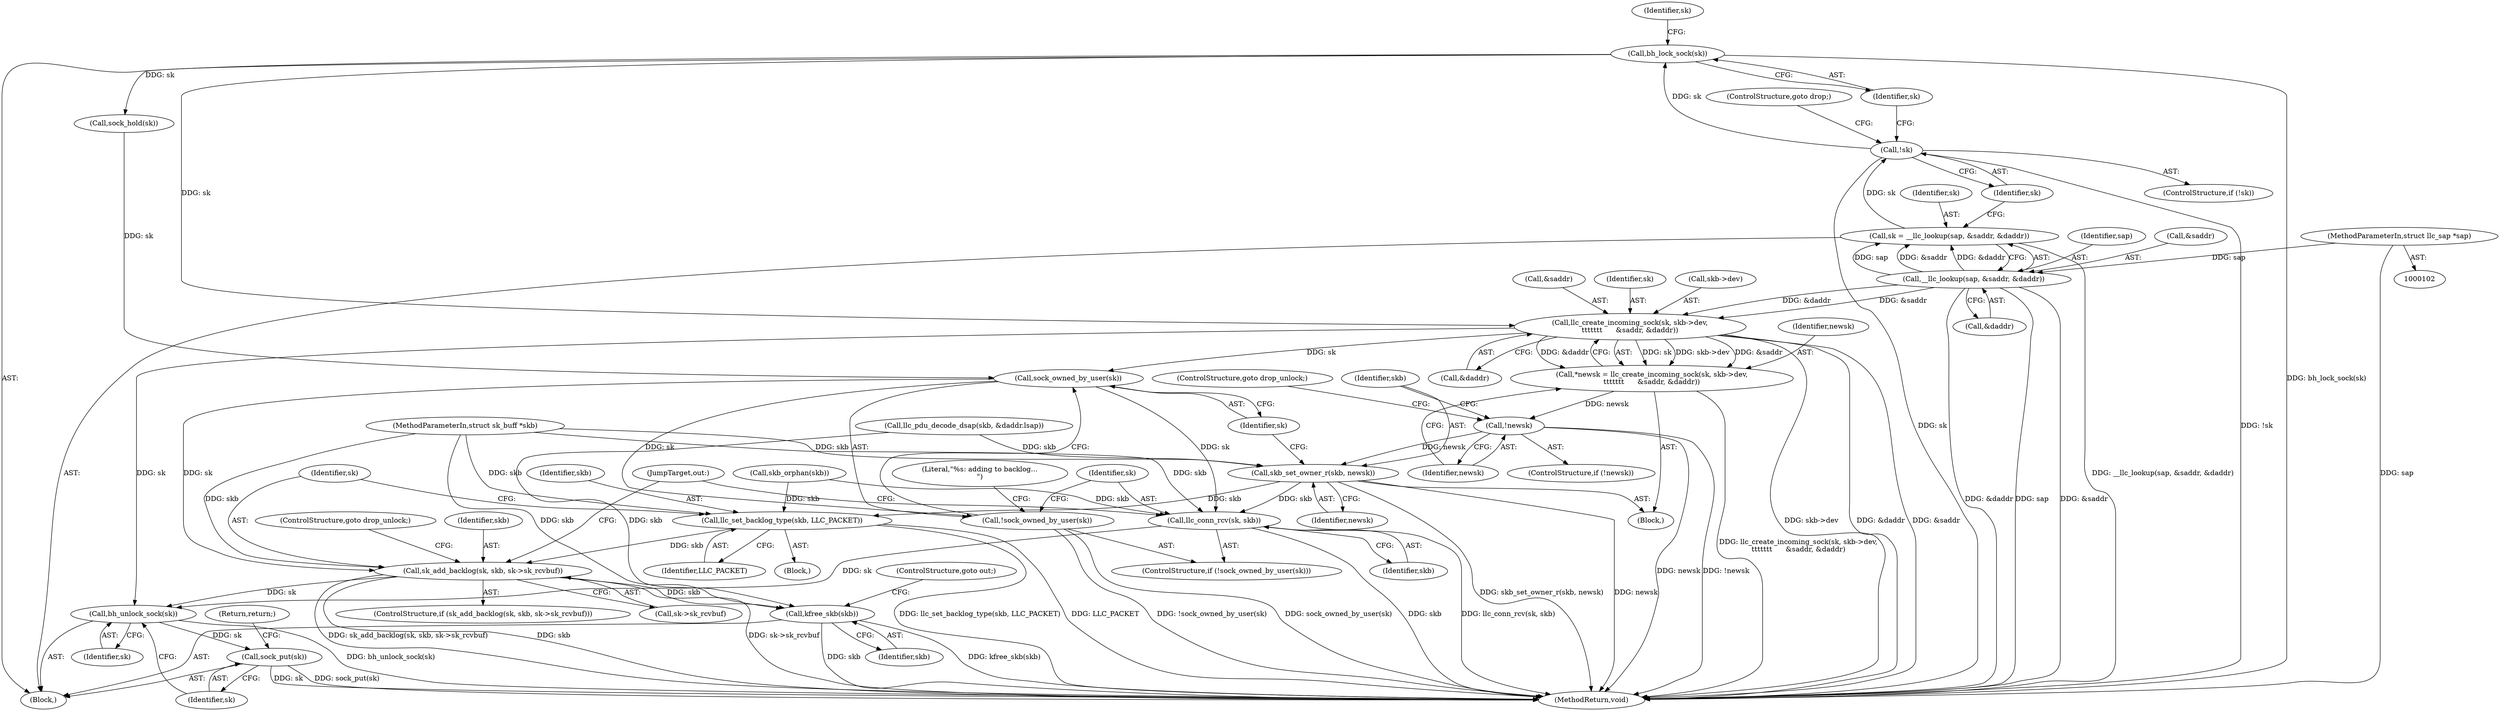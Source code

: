 digraph "0_linux_8b74d439e1697110c5e5c600643e823eb1dd0762@API" {
"1000156" [label="(Call,llc_create_incoming_sock(sk, skb->dev,\n\t\t\t\t\t\t\t      &saddr, &daddr))"];
"1000143" [label="(Call,bh_lock_sock(sk))"];
"1000140" [label="(Call,!sk)"];
"1000131" [label="(Call,sk = __llc_lookup(sap, &saddr, &daddr))"];
"1000133" [label="(Call,__llc_lookup(sap, &saddr, &daddr))"];
"1000103" [label="(MethodParameterIn,struct llc_sap *sap)"];
"1000154" [label="(Call,*newsk = llc_create_incoming_sock(sk, skb->dev,\n\t\t\t\t\t\t\t      &saddr, &daddr))"];
"1000166" [label="(Call,!newsk)"];
"1000169" [label="(Call,skb_set_owner_r(skb, newsk))"];
"1000192" [label="(Call,llc_conn_rcv(sk, skb))"];
"1000212" [label="(Call,bh_unlock_sock(sk))"];
"1000214" [label="(Call,sock_put(sk))"];
"1000200" [label="(Call,llc_set_backlog_type(skb, LLC_PACKET))"];
"1000204" [label="(Call,sk_add_backlog(sk, skb, sk->sk_rcvbuf))"];
"1000222" [label="(Call,kfree_skb(skb))"];
"1000190" [label="(Call,sock_owned_by_user(sk))"];
"1000189" [label="(Call,!sock_owned_by_user(sk))"];
"1000140" [label="(Call,!sk)"];
"1000131" [label="(Call,sk = __llc_lookup(sap, &saddr, &daddr))"];
"1000214" [label="(Call,sock_put(sk))"];
"1000198" [label="(Literal,\"%s: adding to backlog...\n\")"];
"1000155" [label="(Identifier,newsk)"];
"1000166" [label="(Call,!newsk)"];
"1000139" [label="(ControlStructure,if (!sk))"];
"1000163" [label="(Call,&daddr)"];
"1000143" [label="(Call,bh_lock_sock(sk))"];
"1000169" [label="(Call,skb_set_owner_r(skb, newsk))"];
"1000168" [label="(ControlStructure,goto drop_unlock;)"];
"1000149" [label="(Identifier,sk)"];
"1000206" [label="(Identifier,skb)"];
"1000204" [label="(Call,sk_add_backlog(sk, skb, sk->sk_rcvbuf))"];
"1000224" [label="(ControlStructure,goto out;)"];
"1000104" [label="(MethodParameterIn,struct sk_buff *skb)"];
"1000154" [label="(Call,*newsk = llc_create_incoming_sock(sk, skb->dev,\n\t\t\t\t\t\t\t      &saddr, &daddr))"];
"1000190" [label="(Call,sock_owned_by_user(sk))"];
"1000152" [label="(Block,)"];
"1000194" [label="(Identifier,skb)"];
"1000188" [label="(ControlStructure,if (!sock_owned_by_user(sk)))"];
"1000170" [label="(Identifier,skb)"];
"1000134" [label="(Identifier,sap)"];
"1000132" [label="(Identifier,sk)"];
"1000141" [label="(Identifier,sk)"];
"1000135" [label="(Call,&saddr)"];
"1000176" [label="(Call,sock_hold(sk))"];
"1000200" [label="(Call,llc_set_backlog_type(skb, LLC_PACKET))"];
"1000193" [label="(Identifier,sk)"];
"1000174" [label="(Call,skb_orphan(skb))"];
"1000205" [label="(Identifier,sk)"];
"1000203" [label="(ControlStructure,if (sk_add_backlog(sk, skb, sk->sk_rcvbuf)))"];
"1000137" [label="(Call,&daddr)"];
"1000189" [label="(Call,!sock_owned_by_user(sk))"];
"1000156" [label="(Call,llc_create_incoming_sock(sk, skb->dev,\n\t\t\t\t\t\t\t      &saddr, &daddr))"];
"1000216" [label="(Return,return;)"];
"1000223" [label="(Identifier,skb)"];
"1000161" [label="(Call,&saddr)"];
"1000202" [label="(Identifier,LLC_PACKET)"];
"1000125" [label="(Call,llc_pdu_decode_dsap(skb, &daddr.lsap))"];
"1000207" [label="(Call,sk->sk_rcvbuf)"];
"1000167" [label="(Identifier,newsk)"];
"1000196" [label="(Block,)"];
"1000212" [label="(Call,bh_unlock_sock(sk))"];
"1000201" [label="(Identifier,skb)"];
"1000157" [label="(Identifier,sk)"];
"1000211" [label="(JumpTarget,out:)"];
"1000222" [label="(Call,kfree_skb(skb))"];
"1000191" [label="(Identifier,sk)"];
"1000105" [label="(Block,)"];
"1000103" [label="(MethodParameterIn,struct llc_sap *sap)"];
"1000142" [label="(ControlStructure,goto drop;)"];
"1000213" [label="(Identifier,sk)"];
"1000225" [label="(MethodReturn,void)"];
"1000133" [label="(Call,__llc_lookup(sap, &saddr, &daddr))"];
"1000192" [label="(Call,llc_conn_rcv(sk, skb))"];
"1000171" [label="(Identifier,newsk)"];
"1000144" [label="(Identifier,sk)"];
"1000165" [label="(ControlStructure,if (!newsk))"];
"1000210" [label="(ControlStructure,goto drop_unlock;)"];
"1000215" [label="(Identifier,sk)"];
"1000158" [label="(Call,skb->dev)"];
"1000156" -> "1000154"  [label="AST: "];
"1000156" -> "1000163"  [label="CFG: "];
"1000157" -> "1000156"  [label="AST: "];
"1000158" -> "1000156"  [label="AST: "];
"1000161" -> "1000156"  [label="AST: "];
"1000163" -> "1000156"  [label="AST: "];
"1000154" -> "1000156"  [label="CFG: "];
"1000156" -> "1000225"  [label="DDG: skb->dev"];
"1000156" -> "1000225"  [label="DDG: &daddr"];
"1000156" -> "1000225"  [label="DDG: &saddr"];
"1000156" -> "1000154"  [label="DDG: sk"];
"1000156" -> "1000154"  [label="DDG: skb->dev"];
"1000156" -> "1000154"  [label="DDG: &saddr"];
"1000156" -> "1000154"  [label="DDG: &daddr"];
"1000143" -> "1000156"  [label="DDG: sk"];
"1000133" -> "1000156"  [label="DDG: &saddr"];
"1000133" -> "1000156"  [label="DDG: &daddr"];
"1000156" -> "1000190"  [label="DDG: sk"];
"1000156" -> "1000212"  [label="DDG: sk"];
"1000143" -> "1000105"  [label="AST: "];
"1000143" -> "1000144"  [label="CFG: "];
"1000144" -> "1000143"  [label="AST: "];
"1000149" -> "1000143"  [label="CFG: "];
"1000143" -> "1000225"  [label="DDG: bh_lock_sock(sk)"];
"1000140" -> "1000143"  [label="DDG: sk"];
"1000143" -> "1000176"  [label="DDG: sk"];
"1000140" -> "1000139"  [label="AST: "];
"1000140" -> "1000141"  [label="CFG: "];
"1000141" -> "1000140"  [label="AST: "];
"1000142" -> "1000140"  [label="CFG: "];
"1000144" -> "1000140"  [label="CFG: "];
"1000140" -> "1000225"  [label="DDG: sk"];
"1000140" -> "1000225"  [label="DDG: !sk"];
"1000131" -> "1000140"  [label="DDG: sk"];
"1000131" -> "1000105"  [label="AST: "];
"1000131" -> "1000133"  [label="CFG: "];
"1000132" -> "1000131"  [label="AST: "];
"1000133" -> "1000131"  [label="AST: "];
"1000141" -> "1000131"  [label="CFG: "];
"1000131" -> "1000225"  [label="DDG: __llc_lookup(sap, &saddr, &daddr)"];
"1000133" -> "1000131"  [label="DDG: sap"];
"1000133" -> "1000131"  [label="DDG: &saddr"];
"1000133" -> "1000131"  [label="DDG: &daddr"];
"1000133" -> "1000137"  [label="CFG: "];
"1000134" -> "1000133"  [label="AST: "];
"1000135" -> "1000133"  [label="AST: "];
"1000137" -> "1000133"  [label="AST: "];
"1000133" -> "1000225"  [label="DDG: sap"];
"1000133" -> "1000225"  [label="DDG: &saddr"];
"1000133" -> "1000225"  [label="DDG: &daddr"];
"1000103" -> "1000133"  [label="DDG: sap"];
"1000103" -> "1000102"  [label="AST: "];
"1000103" -> "1000225"  [label="DDG: sap"];
"1000154" -> "1000152"  [label="AST: "];
"1000155" -> "1000154"  [label="AST: "];
"1000167" -> "1000154"  [label="CFG: "];
"1000154" -> "1000225"  [label="DDG: llc_create_incoming_sock(sk, skb->dev,\n\t\t\t\t\t\t\t      &saddr, &daddr)"];
"1000154" -> "1000166"  [label="DDG: newsk"];
"1000166" -> "1000165"  [label="AST: "];
"1000166" -> "1000167"  [label="CFG: "];
"1000167" -> "1000166"  [label="AST: "];
"1000168" -> "1000166"  [label="CFG: "];
"1000170" -> "1000166"  [label="CFG: "];
"1000166" -> "1000225"  [label="DDG: !newsk"];
"1000166" -> "1000225"  [label="DDG: newsk"];
"1000166" -> "1000169"  [label="DDG: newsk"];
"1000169" -> "1000152"  [label="AST: "];
"1000169" -> "1000171"  [label="CFG: "];
"1000170" -> "1000169"  [label="AST: "];
"1000171" -> "1000169"  [label="AST: "];
"1000191" -> "1000169"  [label="CFG: "];
"1000169" -> "1000225"  [label="DDG: skb_set_owner_r(skb, newsk)"];
"1000169" -> "1000225"  [label="DDG: newsk"];
"1000125" -> "1000169"  [label="DDG: skb"];
"1000104" -> "1000169"  [label="DDG: skb"];
"1000169" -> "1000192"  [label="DDG: skb"];
"1000169" -> "1000200"  [label="DDG: skb"];
"1000192" -> "1000188"  [label="AST: "];
"1000192" -> "1000194"  [label="CFG: "];
"1000193" -> "1000192"  [label="AST: "];
"1000194" -> "1000192"  [label="AST: "];
"1000211" -> "1000192"  [label="CFG: "];
"1000192" -> "1000225"  [label="DDG: skb"];
"1000192" -> "1000225"  [label="DDG: llc_conn_rcv(sk, skb)"];
"1000190" -> "1000192"  [label="DDG: sk"];
"1000174" -> "1000192"  [label="DDG: skb"];
"1000104" -> "1000192"  [label="DDG: skb"];
"1000192" -> "1000212"  [label="DDG: sk"];
"1000212" -> "1000105"  [label="AST: "];
"1000212" -> "1000213"  [label="CFG: "];
"1000213" -> "1000212"  [label="AST: "];
"1000215" -> "1000212"  [label="CFG: "];
"1000212" -> "1000225"  [label="DDG: bh_unlock_sock(sk)"];
"1000204" -> "1000212"  [label="DDG: sk"];
"1000212" -> "1000214"  [label="DDG: sk"];
"1000214" -> "1000105"  [label="AST: "];
"1000214" -> "1000215"  [label="CFG: "];
"1000215" -> "1000214"  [label="AST: "];
"1000216" -> "1000214"  [label="CFG: "];
"1000214" -> "1000225"  [label="DDG: sk"];
"1000214" -> "1000225"  [label="DDG: sock_put(sk)"];
"1000200" -> "1000196"  [label="AST: "];
"1000200" -> "1000202"  [label="CFG: "];
"1000201" -> "1000200"  [label="AST: "];
"1000202" -> "1000200"  [label="AST: "];
"1000205" -> "1000200"  [label="CFG: "];
"1000200" -> "1000225"  [label="DDG: llc_set_backlog_type(skb, LLC_PACKET)"];
"1000200" -> "1000225"  [label="DDG: LLC_PACKET"];
"1000174" -> "1000200"  [label="DDG: skb"];
"1000104" -> "1000200"  [label="DDG: skb"];
"1000200" -> "1000204"  [label="DDG: skb"];
"1000204" -> "1000203"  [label="AST: "];
"1000204" -> "1000207"  [label="CFG: "];
"1000205" -> "1000204"  [label="AST: "];
"1000206" -> "1000204"  [label="AST: "];
"1000207" -> "1000204"  [label="AST: "];
"1000210" -> "1000204"  [label="CFG: "];
"1000211" -> "1000204"  [label="CFG: "];
"1000204" -> "1000225"  [label="DDG: skb"];
"1000204" -> "1000225"  [label="DDG: sk->sk_rcvbuf"];
"1000204" -> "1000225"  [label="DDG: sk_add_backlog(sk, skb, sk->sk_rcvbuf)"];
"1000190" -> "1000204"  [label="DDG: sk"];
"1000104" -> "1000204"  [label="DDG: skb"];
"1000204" -> "1000222"  [label="DDG: skb"];
"1000222" -> "1000105"  [label="AST: "];
"1000222" -> "1000223"  [label="CFG: "];
"1000223" -> "1000222"  [label="AST: "];
"1000224" -> "1000222"  [label="CFG: "];
"1000222" -> "1000225"  [label="DDG: skb"];
"1000222" -> "1000225"  [label="DDG: kfree_skb(skb)"];
"1000125" -> "1000222"  [label="DDG: skb"];
"1000104" -> "1000222"  [label="DDG: skb"];
"1000190" -> "1000189"  [label="AST: "];
"1000190" -> "1000191"  [label="CFG: "];
"1000191" -> "1000190"  [label="AST: "];
"1000189" -> "1000190"  [label="CFG: "];
"1000190" -> "1000189"  [label="DDG: sk"];
"1000176" -> "1000190"  [label="DDG: sk"];
"1000189" -> "1000188"  [label="AST: "];
"1000193" -> "1000189"  [label="CFG: "];
"1000198" -> "1000189"  [label="CFG: "];
"1000189" -> "1000225"  [label="DDG: sock_owned_by_user(sk)"];
"1000189" -> "1000225"  [label="DDG: !sock_owned_by_user(sk)"];
}
